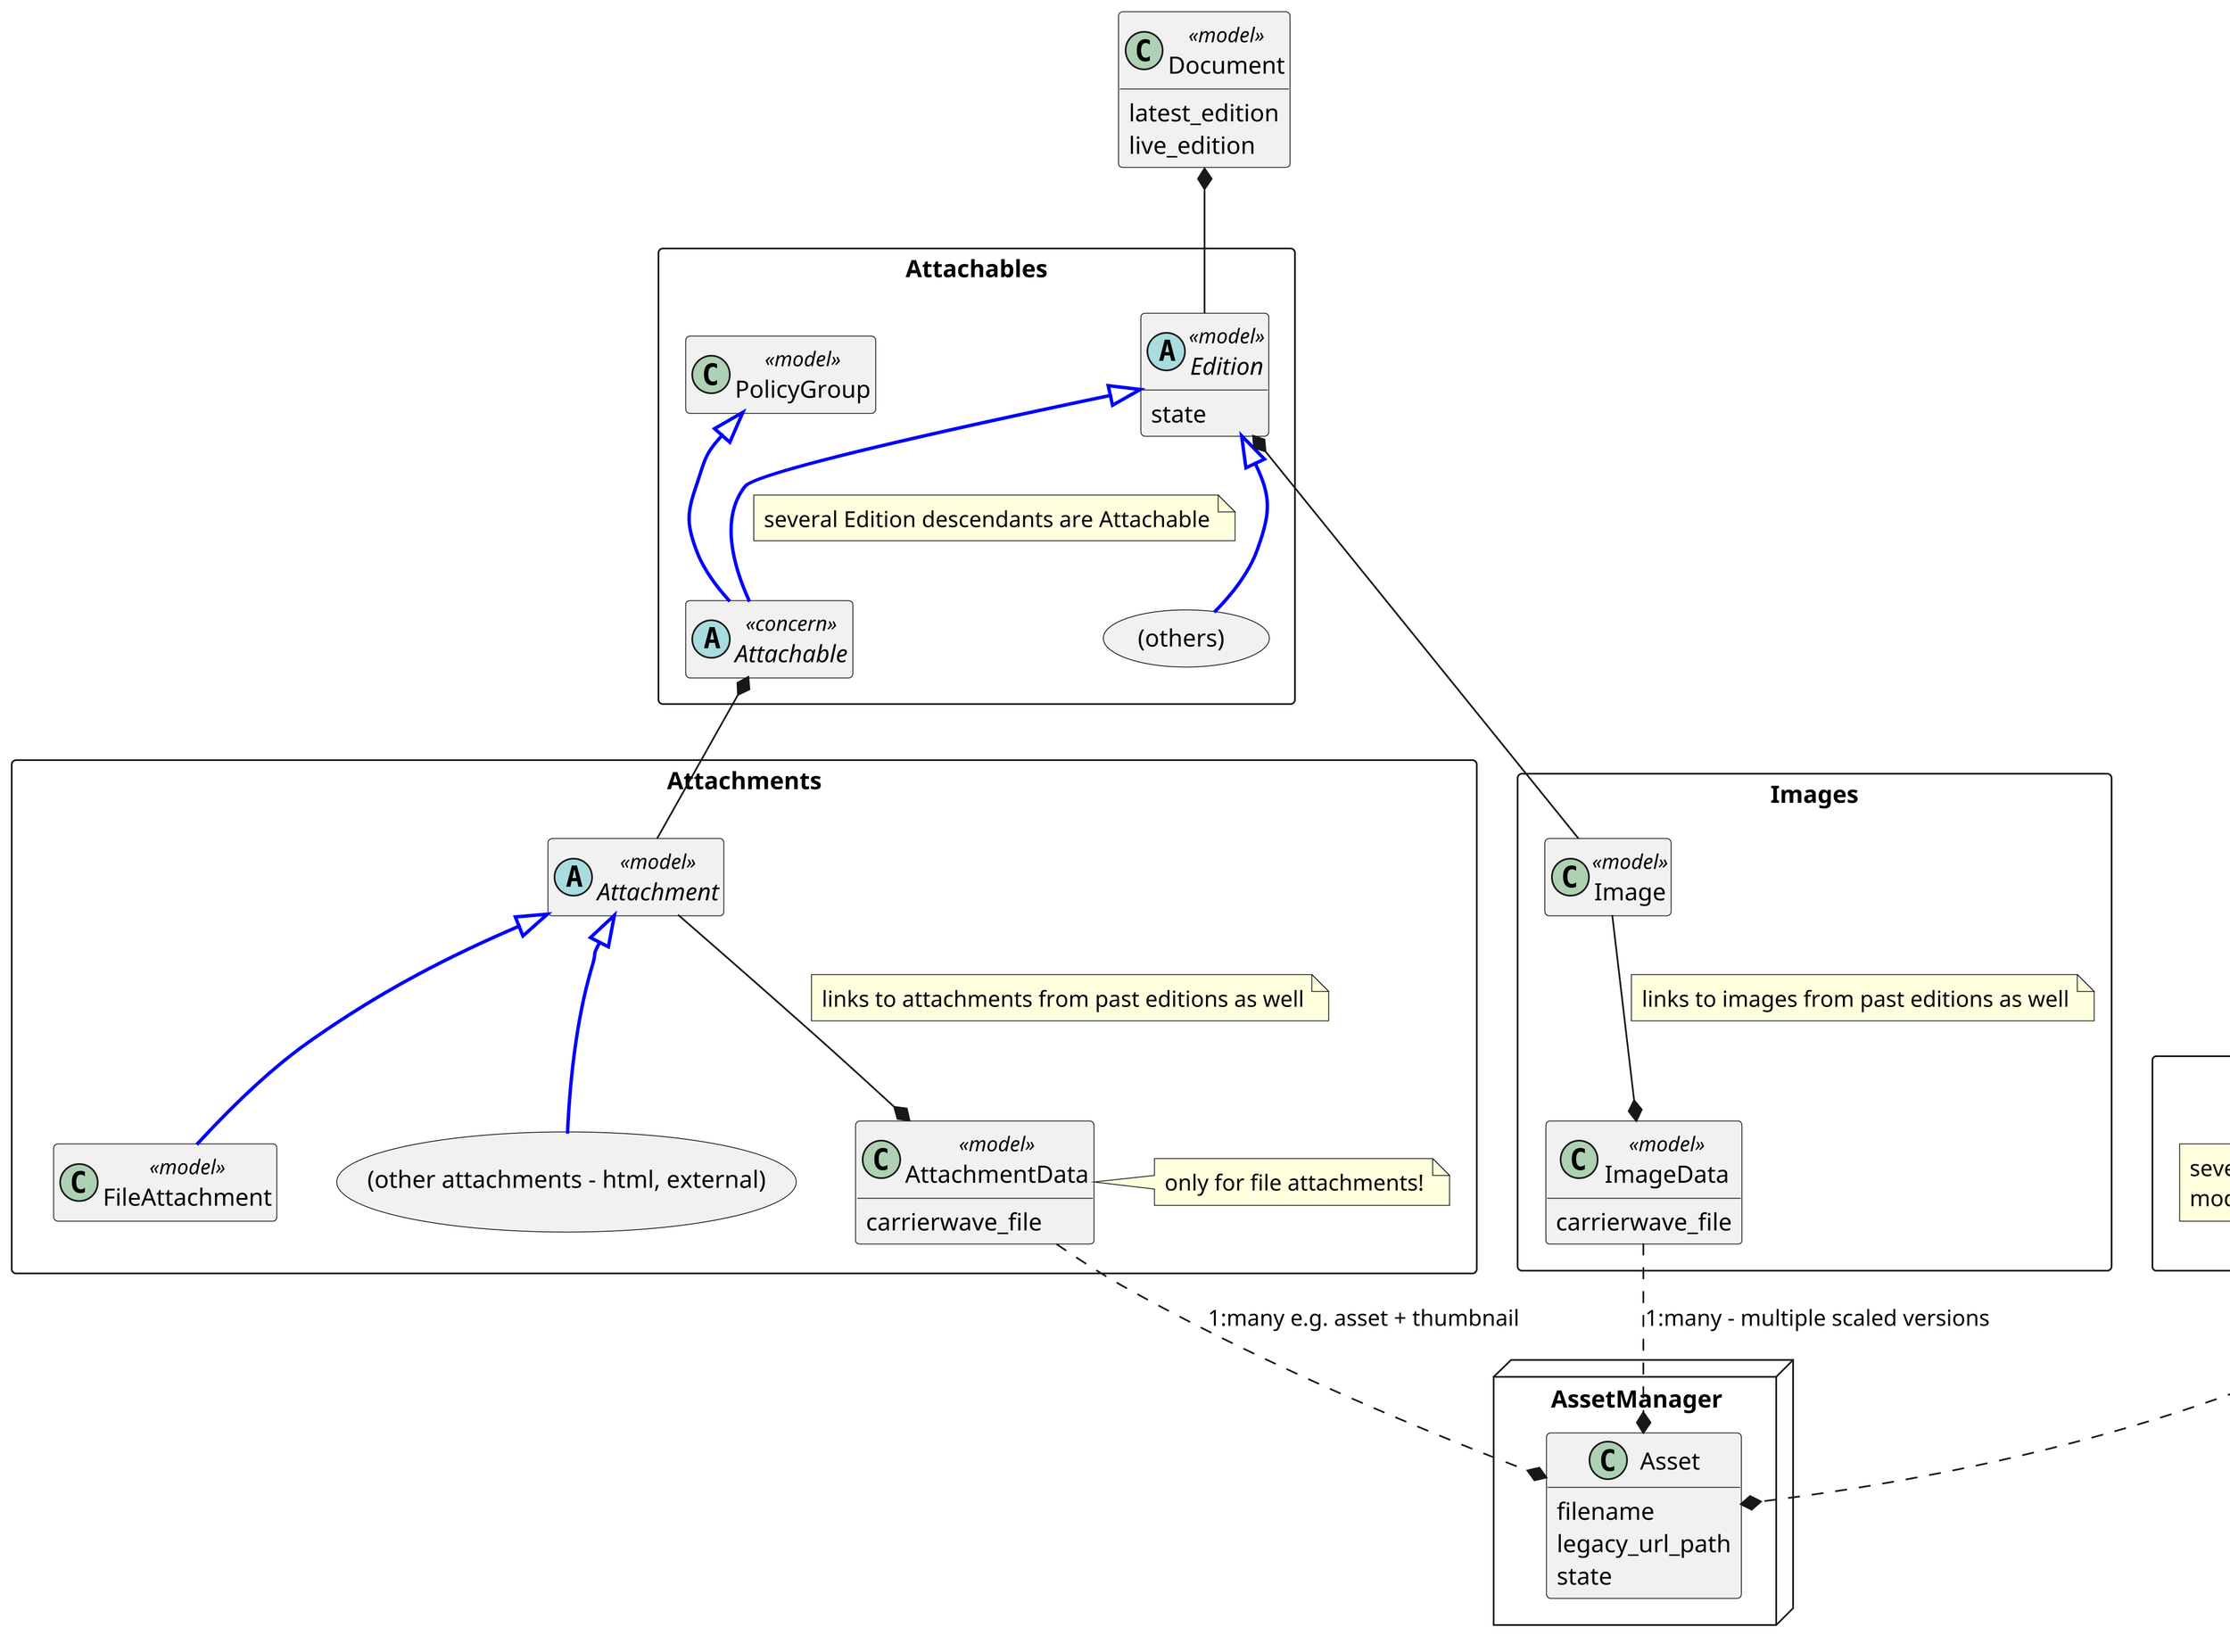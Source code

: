 @startuml
allowmixing
hide empty description
hide empty members
skinparam dpi 300

class Document <<model>>

rectangle "Attachables" {
    abstract Edition <<model>> {
        state
    }
    class PolicyGroup <<model>>
    rectangle "(others)" as othereds
    Edition <|-- othereds #line:blue;line.bold
    Edition <|-- Attachable #line:blue;line.bold
    note on link: several Edition descendants are Attachable
    PolicyGroup <|-- Attachable #line:blue;line.bold
    abstract Attachable<<concern>>
}

rectangle "Attachments" {
  together {
    abstract Attachment <<model>>
    class FileAttachment <<model>>
    rectangle "(other attachments - html, external)" as otheratts
    Attachment <|-- otheratts #line:blue;line.bold
    Attachment <|-- FileAttachment #line:blue;line.bold
  }
  class AttachmentData <<model>> {
    carrierwave_file
  }
  note right: only for file attachments!
  Attachment --* AttachmentData
  note on link: links to attachments from past editions as well
}

rectangle "Images" {
  class Image <<model>>
  class ImageData <<model>> {
    carrierwave_file
  }
  Image --* ImageData
  note on link: links to images from past editions as well
}

rectangle "Other models with assets" {
  class Person <<model>> {
    logo
  }

  note "several other similar\nmodels not shown" as N1
}

Edition *-- Image

Document *-- Edition 

Attachable *-- Attachment

class Document {
    {method} latest_edition
    {method} live_edition
}

node AssetManager {
class Asset {
  filename
  legacy_url_path
  state
}
}

AttachmentData ..* Asset: 1:many e.g. asset + thumbnail
ImageData ..* Asset: 1:many - multiple scaled versions
Person ..* Asset: 1:1 typically
@enduml
